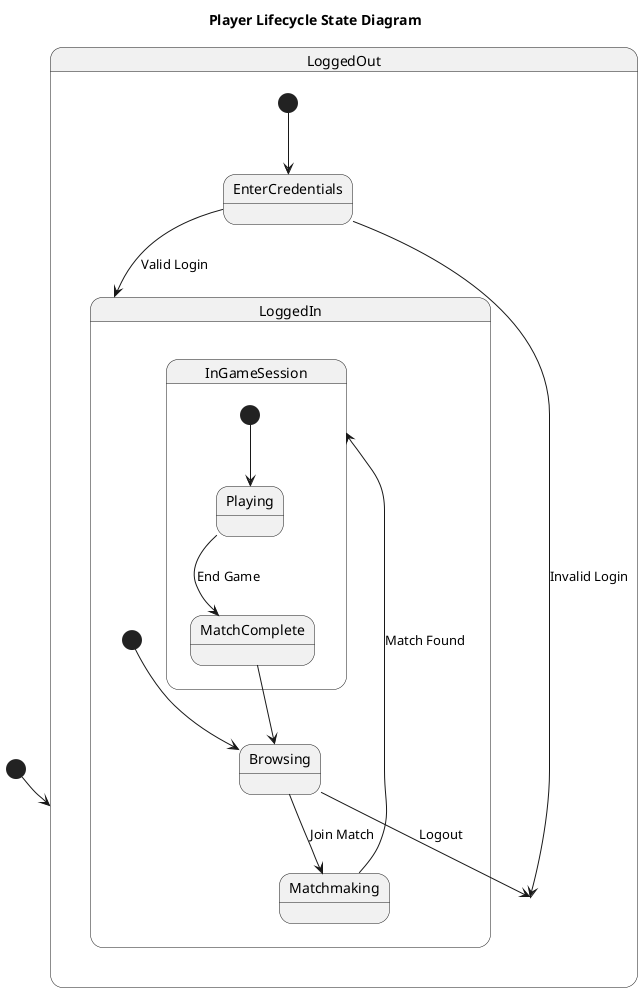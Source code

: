 @startuml
title Player Lifecycle State Diagram

[*] --> LoggedOut

state LoggedOut {
  [*] --> EnterCredentials
  EnterCredentials --> LoggedOut : Invalid Login
  EnterCredentials --> LoggedIn : Valid Login
}

state LoggedIn {
  [*] --> Browsing
  Browsing --> Matchmaking : Join Match
  Browsing --> LoggedOut : Logout
  Matchmaking --> InGameSession : Match Found
}

state InGameSession {
  [*] --> Playing
  Playing --> MatchComplete : End Game
  MatchComplete --> Browsing
}

@enduml
